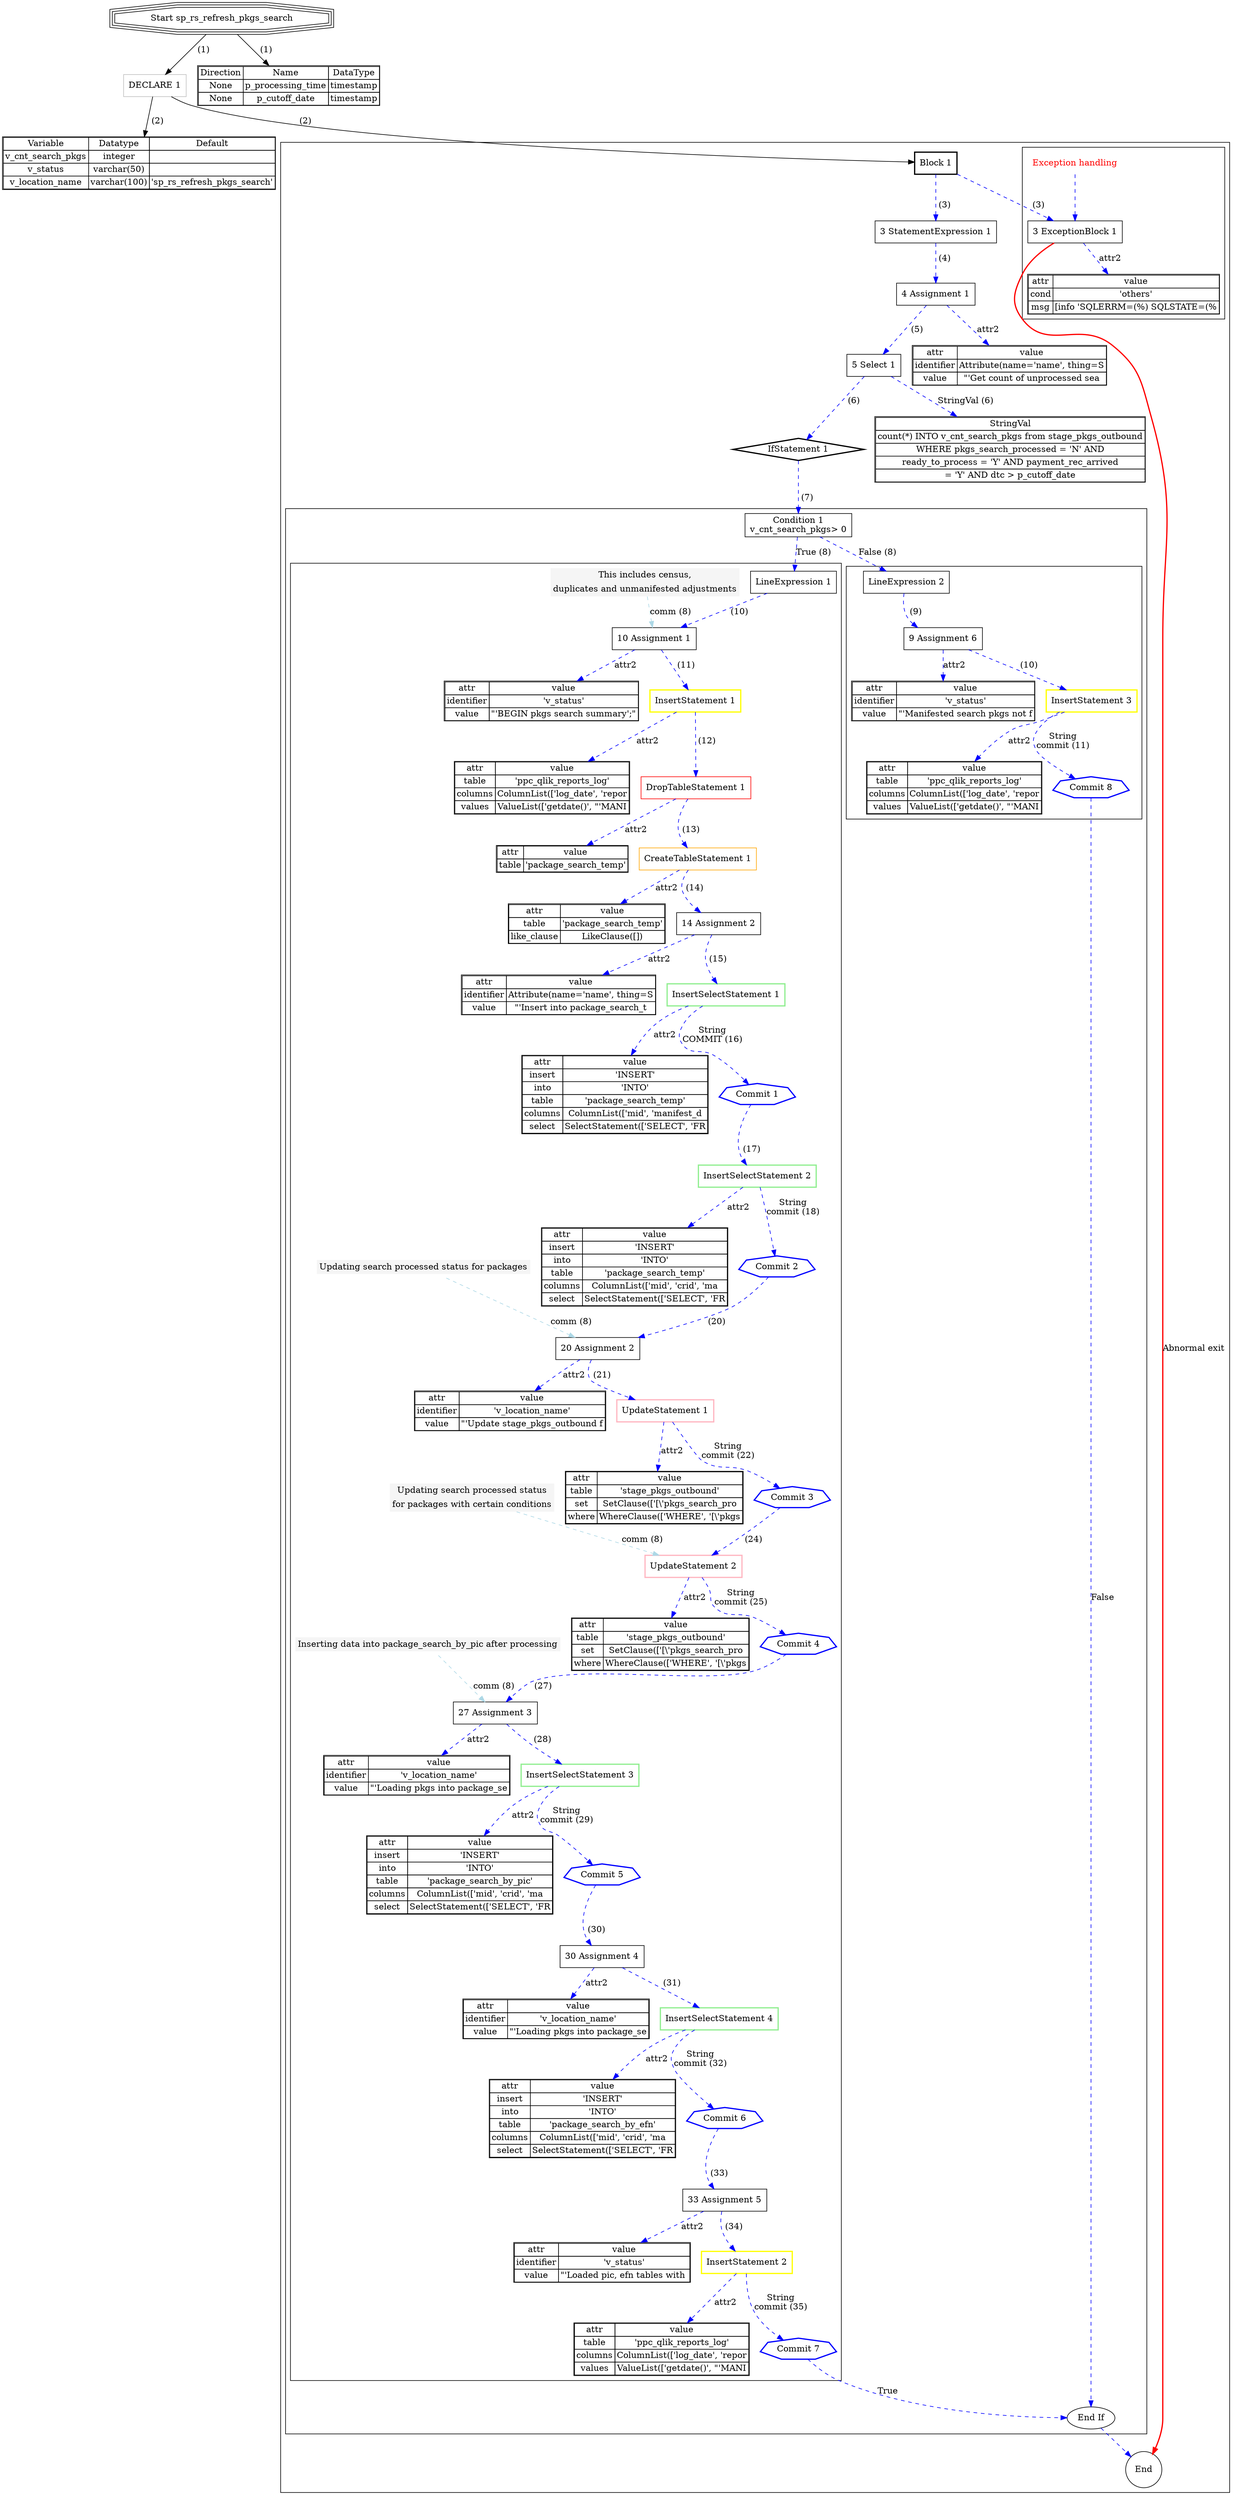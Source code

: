 

digraph G {
	rankdir=TB;
	//node [shape=box, style=rounded];
	node [color=black];



end [label="End", shape=circle];
start [label="Start sp_rs_refresh_pkgs_search", shape=tripleoctagon];
lDeclarations_0_2 [shape="box", color="gray", label="DECLARE 1" ];
lDeclarationExpression_0_3 [shape="box",label="2 DeclarationExpression 1" ];

		lDeclarationExpression_0_3 [shape=none, margin=0, label=<
			<TABLE BORDER="1" CELLBORDER="1" CELLSPACING="0">
				<TR><TD >Variable</TD><TD >Datatype</TD><TD >Default</TD></TR>
				<TR><TD >v_cnt_search_pkgs</TD><TD >integer</TD><TD ></TD></TR>
<TR><TD >v_status</TD><TD >varchar(50)</TD><TD ></TD></TR>
<TR><TD >v_location_name</TD><TD >varchar(100)</TD><TD >'sp_rs_refresh_pkgs_search'</TD></TR>
			</TABLE>
		>];
lBlock_1_7 [shape="box", style=bold, color="black", label="Block 1" ];
lStatementExpression_0_8 [shape="box",label="3 StatementExpression 1" ];
lAssignment_0_9 [shape="box",label="4 Assignment 1" ];

		TableNode_9 [shape=none, margin=0, label=<
			<TABLE BORDER="1" CELLBORDER="1" CELLSPACING="0">
				<TR><TD >attr</TD><TD>value</TD></TR>
				<TR><TD>identifier</TD><TD>Attribute(name='name', thing=S</TD></TR>
<TR><TD>value</TD><TD>"'Get count of unprocessed sea</TD></TR>
			</TABLE>
		>];
lSelect_1_10 [shape="box",label="5 Select 1" ];

		l6_StringVal_0_11 [shape=none, margin=0, label=<
			<TABLE BORDER="1" CELLBORDER="1" CELLSPACING="0">
				<TR><TD >StringVal</TD></TR>
				<TR><TD >count(*) INTO v_cnt_search_pkgs from stage_pkgs_outbound</TD></TR>
<TR><TD >WHERE pkgs_search_processed = &#39;N&#39; AND</TD></TR>
<TR><TD >ready_to_process = &#39;Y&#39; AND payment_rec_arrived</TD></TR>
<TR><TD >= &#39;Y&#39; AND dtc &gt; p_cutoff_date</TD></TR>
			</TABLE>
		>];
lIfStatement_2_12 [shape="diamond", style=bold, color="black", label="IfStatement 1" ];
lCondition_0_13 [shape="box",  color="black", label="Condition 1
v_cnt_search_pkgs> 0" ];
lLineExpression_0_14 [shape="box",  color="black", label="LineExpression 1" ];

		lComment_0_15 [shape=none, margin=0, label=<
			<TABLE BORDER="0" CELLBORDER="0" CELLSPACING="0" CELLPADDING="4" BGCOLOR="whitesmoke">
				<TR><TD >This includes census,</TD></TR>
<TR><TD >duplicates and unmanifested adjustments</TD></TR>
			</TABLE>
		>];
lAssignment_1_16 [shape="box",label="10 Assignment 1" ];

		TableNode_16 [shape=none, margin=0, label=<
			<TABLE BORDER="1" CELLBORDER="1" CELLSPACING="0">
				<TR><TD >attr</TD><TD>value</TD></TR>
				<TR><TD>identifier</TD><TD>'v_status'</TD></TR>
<TR><TD>value</TD><TD>"'BEGIN pkgs search summary';"</TD></TR>
			</TABLE>
		>];
lInsertStatement_2_17 [shape="box", style=bold, color="yellow", label="InsertStatement 1" ];

		TableNode_17 [shape=none, margin=0, label=<
			<TABLE BORDER="1" CELLBORDER="1" CELLSPACING="0">
				<TR><TD >attr</TD><TD>value</TD></TR>
				<TR><TD>table</TD><TD>'ppc_qlik_reports_log'</TD></TR>
<TR><TD>columns</TD><TD>ColumnList(['log_date', 'repor</TD></TR>
<TR><TD>values</TD><TD>ValueList(['getdate()', "'MANI</TD></TR>
			</TABLE>
		>];
lDropTableStatement_3_18 [shape="box",  color="red", label="DropTableStatement 1" ];

		TableNode_18 [shape=none, margin=0, label=<
			<TABLE BORDER="1" CELLBORDER="1" CELLSPACING="0">
				<TR><TD >attr</TD><TD>value</TD></TR>
				<TR><TD>table</TD><TD>'package_search_temp'</TD></TR>
			</TABLE>
		>];
lCreateTableStatement_4_19 [shape="box",  color="orange", label="CreateTableStatement 1" ];

		TableNode_19 [shape=none, margin=0, label=<
			<TABLE BORDER="1" CELLBORDER="1" CELLSPACING="0">
				<TR><TD >attr</TD><TD>value</TD></TR>
				<TR><TD>table</TD><TD>'package_search_temp'</TD></TR>
<TR><TD>like_clause</TD><TD>LikeClause([])</TD></TR>
			</TABLE>
		>];
lAssignment_5_20 [shape="box",label="14 Assignment 2" ];

		TableNode_20 [shape=none, margin=0, label=<
			<TABLE BORDER="1" CELLBORDER="1" CELLSPACING="0">
				<TR><TD >attr</TD><TD>value</TD></TR>
				<TR><TD>identifier</TD><TD>Attribute(name='name', thing=S</TD></TR>
<TR><TD>value</TD><TD>"'Insert into package_search_t</TD></TR>
			</TABLE>
		>];
lInsertSelectStatement_6_21 [shape="box", style=bold, color="lightgreen", label="InsertSelectStatement 1" ];

		TableNode_21 [shape=none, margin=0, label=<
			<TABLE BORDER="1" CELLBORDER="1" CELLSPACING="0">
				<TR><TD >attr</TD><TD>value</TD></TR>
				<TR><TD>insert</TD><TD>'INSERT'</TD></TR>
<TR><TD>into</TD><TD>'INTO'</TD></TR>
<TR><TD>table</TD><TD>'package_search_temp'</TD></TR>
<TR><TD>columns</TD><TD>ColumnList(['mid', 'manifest_d</TD></TR>
<TR><TD>select</TD><TD>SelectStatement(['SELECT', 'FR</TD></TR>
			</TABLE>
		>];
lCommitLiteral_7_22 [shape="septagon", style=bold, color="blue", label="Commit 1" ];
lInsertSelectStatement_8_23 [shape="box", style=bold, color="lightgreen", label="InsertSelectStatement 2" ];

		TableNode_23 [shape=none, margin=0, label=<
			<TABLE BORDER="1" CELLBORDER="1" CELLSPACING="0">
				<TR><TD >attr</TD><TD>value</TD></TR>
				<TR><TD>insert</TD><TD>'INSERT'</TD></TR>
<TR><TD>into</TD><TD>'INTO'</TD></TR>
<TR><TD>table</TD><TD>'package_search_temp'</TD></TR>
<TR><TD>columns</TD><TD>ColumnList(['mid', 'crid', 'ma</TD></TR>
<TR><TD>select</TD><TD>SelectStatement(['SELECT', 'FR</TD></TR>
			</TABLE>
		>];
lCommitLiteral_9_24 [shape="septagon", style=bold, color="blue", label="Commit 2" ];

		lComment_10_25 [shape=none, margin=0, label=<
			<TABLE BORDER="0" CELLBORDER="0" CELLSPACING="0" CELLPADDING="4" BGCOLOR="whitesmoke">
				<TR><TD >Updating search processed status for packages</TD></TR>
			</TABLE>
		>];
lAssignment_11_26 [shape="box",label="20 Assignment 2" ];

		TableNode_26 [shape=none, margin=0, label=<
			<TABLE BORDER="1" CELLBORDER="1" CELLSPACING="0">
				<TR><TD >attr</TD><TD>value</TD></TR>
				<TR><TD>identifier</TD><TD>'v_location_name'</TD></TR>
<TR><TD>value</TD><TD>"'Update stage_pkgs_outbound f</TD></TR>
			</TABLE>
		>];
lUpdateStatement_12_27 [shape="box", style=bold, color="lightpink", label="UpdateStatement 1" ];

		TableNode_27 [shape=none, margin=0, label=<
			<TABLE BORDER="1" CELLBORDER="1" CELLSPACING="0">
				<TR><TD >attr</TD><TD>value</TD></TR>
				<TR><TD>table</TD><TD>'stage_pkgs_outbound'</TD></TR>
<TR><TD>set</TD><TD>SetClause(['[\'pkgs_search_pro</TD></TR>
<TR><TD>where</TD><TD>WhereClause(['WHERE', '[\'pkgs</TD></TR>
			</TABLE>
		>];
lCommitLiteral_13_28 [shape="septagon", style=bold, color="blue", label="Commit 3" ];

		lComment_14_29 [shape=none, margin=0, label=<
			<TABLE BORDER="0" CELLBORDER="0" CELLSPACING="0" CELLPADDING="4" BGCOLOR="whitesmoke">
				<TR><TD >Updating search processed status</TD></TR>
<TR><TD >for packages with certain conditions</TD></TR>
			</TABLE>
		>];
lUpdateStatement_15_30 [shape="box", style=bold, color="lightpink", label="UpdateStatement 2" ];

		TableNode_30 [shape=none, margin=0, label=<
			<TABLE BORDER="1" CELLBORDER="1" CELLSPACING="0">
				<TR><TD >attr</TD><TD>value</TD></TR>
				<TR><TD>table</TD><TD>'stage_pkgs_outbound'</TD></TR>
<TR><TD>set</TD><TD>SetClause(['[\'pkgs_search_pro</TD></TR>
<TR><TD>where</TD><TD>WhereClause(['WHERE', '[\'pkgs</TD></TR>
			</TABLE>
		>];
lCommitLiteral_16_31 [shape="septagon", style=bold, color="blue", label="Commit 4" ];

		lComment_17_32 [shape=none, margin=0, label=<
			<TABLE BORDER="0" CELLBORDER="0" CELLSPACING="0" CELLPADDING="4" BGCOLOR="whitesmoke">
				<TR><TD >Inserting data into package_search_by_pic after processing</TD></TR>
			</TABLE>
		>];
lAssignment_18_33 [shape="box",label="27 Assignment 3" ];

		TableNode_33 [shape=none, margin=0, label=<
			<TABLE BORDER="1" CELLBORDER="1" CELLSPACING="0">
				<TR><TD >attr</TD><TD>value</TD></TR>
				<TR><TD>identifier</TD><TD>'v_location_name'</TD></TR>
<TR><TD>value</TD><TD>"'Loading pkgs into package_se</TD></TR>
			</TABLE>
		>];
lInsertSelectStatement_19_34 [shape="box", style=bold, color="lightgreen", label="InsertSelectStatement 3" ];

		TableNode_34 [shape=none, margin=0, label=<
			<TABLE BORDER="1" CELLBORDER="1" CELLSPACING="0">
				<TR><TD >attr</TD><TD>value</TD></TR>
				<TR><TD>insert</TD><TD>'INSERT'</TD></TR>
<TR><TD>into</TD><TD>'INTO'</TD></TR>
<TR><TD>table</TD><TD>'package_search_by_pic'</TD></TR>
<TR><TD>columns</TD><TD>ColumnList(['mid', 'crid', 'ma</TD></TR>
<TR><TD>select</TD><TD>SelectStatement(['SELECT', 'FR</TD></TR>
			</TABLE>
		>];
lCommitLiteral_20_35 [shape="septagon", style=bold, color="blue", label="Commit 5" ];
lAssignment_21_36 [shape="box",label="30 Assignment 4" ];

		TableNode_36 [shape=none, margin=0, label=<
			<TABLE BORDER="1" CELLBORDER="1" CELLSPACING="0">
				<TR><TD >attr</TD><TD>value</TD></TR>
				<TR><TD>identifier</TD><TD>'v_location_name'</TD></TR>
<TR><TD>value</TD><TD>"'Loading pkgs into package_se</TD></TR>
			</TABLE>
		>];
lInsertSelectStatement_22_37 [shape="box", style=bold, color="lightgreen", label="InsertSelectStatement 4" ];

		TableNode_37 [shape=none, margin=0, label=<
			<TABLE BORDER="1" CELLBORDER="1" CELLSPACING="0">
				<TR><TD >attr</TD><TD>value</TD></TR>
				<TR><TD>insert</TD><TD>'INSERT'</TD></TR>
<TR><TD>into</TD><TD>'INTO'</TD></TR>
<TR><TD>table</TD><TD>'package_search_by_efn'</TD></TR>
<TR><TD>columns</TD><TD>ColumnList(['mid', 'crid', 'ma</TD></TR>
<TR><TD>select</TD><TD>SelectStatement(['SELECT', 'FR</TD></TR>
			</TABLE>
		>];
lCommitLiteral_23_38 [shape="septagon", style=bold, color="blue", label="Commit 6" ];
lAssignment_24_39 [shape="box",label="33 Assignment 5" ];

		TableNode_39 [shape=none, margin=0, label=<
			<TABLE BORDER="1" CELLBORDER="1" CELLSPACING="0">
				<TR><TD >attr</TD><TD>value</TD></TR>
				<TR><TD>identifier</TD><TD>'v_status'</TD></TR>
<TR><TD>value</TD><TD>"'Loaded pic, efn tables with </TD></TR>
			</TABLE>
		>];
lInsertStatement_25_40 [shape="box", style=bold, color="yellow", label="InsertStatement 2" ];

		TableNode_40 [shape=none, margin=0, label=<
			<TABLE BORDER="1" CELLBORDER="1" CELLSPACING="0">
				<TR><TD >attr</TD><TD>value</TD></TR>
				<TR><TD>table</TD><TD>'ppc_qlik_reports_log'</TD></TR>
<TR><TD>columns</TD><TD>ColumnList(['log_date', 'repor</TD></TR>
<TR><TD>values</TD><TD>ValueList(['getdate()', "'MANI</TD></TR>
			</TABLE>
		>];
lCommitLiteral_26_41 [shape="septagon", style=bold, color="blue", label="Commit 7" ];
lLineExpression_1_42 [shape="box",  color="black", label="LineExpression 2" ];
lAssignment_0_43 [shape="box",label="9 Assignment 6" ];

		TableNode_43 [shape=none, margin=0, label=<
			<TABLE BORDER="1" CELLBORDER="1" CELLSPACING="0">
				<TR><TD >attr</TD><TD>value</TD></TR>
				<TR><TD>identifier</TD><TD>'v_status'</TD></TR>
<TR><TD>value</TD><TD>"'Manifested search pkgs not f</TD></TR>
			</TABLE>
		>];
lInsertStatement_1_44 [shape="box", style=bold, color="yellow", label="InsertStatement 3" ];

		TableNode_44 [shape=none, margin=0, label=<
			<TABLE BORDER="1" CELLBORDER="1" CELLSPACING="0">
				<TR><TD >attr</TD><TD>value</TD></TR>
				<TR><TD>table</TD><TD>'ppc_qlik_reports_log'</TD></TR>
<TR><TD>columns</TD><TD>ColumnList(['log_date', 'repor</TD></TR>
<TR><TD>values</TD><TD>ValueList(['getdate()', "'MANI</TD></TR>
			</TABLE>
		>];
lCommitLiteral_2_45 [shape="septagon", style=bold, color="blue", label="Commit 8" ];
end_if_12 [shape="ellipse",  color="black", label="End If" ];
lExceptionBlock_1_46 [shape="box",label="3 ExceptionBlock 1" ];

		TableNode_46 [shape=none, margin=0, label=<
			<TABLE BORDER="1" CELLBORDER="1" CELLSPACING="0">
				<TR><TD >attr</TD><TD>value</TD></TR>
				<TR><TD>cond</TD><TD>'others'</TD></TR>
<TR><TD>msg</TD><TD>[info 'SQLERRM=(%) SQLSTATE=(%</TD></TR>
			</TABLE>
		>];
note [label="Exception handling", shape=none, fontsize=14, fontcolor=red];
lParameters_3_48 [shape="box",label="1 Parameters 1" ];

		lParameters_3_48 [shape=none, margin=0, label=<
			<TABLE BORDER="1" CELLBORDER="1" CELLSPACING="0">
				<TR><TD >Direction</TD><TD >Name</TD><TD >DataType</TD></TR>
				<TR><TD >None</TD><TD >p_processing_time</TD><TD >timestamp</TD></TR>
<TR><TD >None</TD><TD >p_cutoff_date</TD><TD >timestamp</TD></TR>
			</TABLE>
		>];

// LINKS

start -> lDeclarations_0_2[label=" (1) " ];
lDeclarations_0_2 -> lDeclarationExpression_0_3[label=" (2) " ];
lDeclarations_0_2 -> lBlock_1_7[label=" (2) " ];

		subgraph Cluster_lBlock_1_7{
		edge [color=blue, style=dashed];
		node [color=lightblue, style=filled];
		
lBlock_1_7 -> lStatementExpression_0_8[label=" (3) " ];
lStatementExpression_0_8 -> lAssignment_0_9[label=" (4) " ];
lAssignment_0_9 -> TableNode_9[label="attr2" ];
lAssignment_0_9 -> lSelect_1_10[label=" (5) " ];
lSelect_1_10 -> l6_StringVal_0_11[label="StringVal (6)" ];
lSelect_1_10 -> lIfStatement_2_12[label=" (6) " ];
lIfStatement_2_12 -> lCondition_0_13[label=" (7) " ];

		subgraph Cluster_O{
		edge [color=blue, style=dashed];
		node [color=lightblue, style=filled];
		
lCondition_0_13 -> lLineExpression_0_14[label="True (8) " ];

		subgraph Cluster_lLineExpression_0_14{
		edge [color=blue, style=dashed];
		node [color=lightblue, style=filled];
		
lLineExpression_0_14 -> lAssignment_1_16[label=" (10) " ];
lAssignment_1_16 -> TableNode_16[label="attr2" ];
lComment_0_15 -> lAssignment_1_16[label="comm (8) " style=dashed color="lightblue"];
lAssignment_1_16 -> lInsertStatement_2_17[label=" (11) " ];
lInsertStatement_2_17 -> TableNode_17[label="attr2" ];
lInsertStatement_2_17 -> lDropTableStatement_3_18[label=" (12) " ];
lDropTableStatement_3_18 -> TableNode_18[label="attr2" ];
lDropTableStatement_3_18 -> lCreateTableStatement_4_19[label=" (13) " ];
lCreateTableStatement_4_19 -> TableNode_19[label="attr2" ];
lCreateTableStatement_4_19 -> lAssignment_5_20[label=" (14) " ];
lAssignment_5_20 -> TableNode_20[label="attr2" ];
lAssignment_5_20 -> lInsertSelectStatement_6_21[label=" (15) " ];
lInsertSelectStatement_6_21 -> TableNode_21[label="attr2" ];
lInsertSelectStatement_6_21 -> lCommitLiteral_7_22[label="String
COMMIT (16)" ];
lCommitLiteral_7_22 -> lInsertSelectStatement_8_23[label=" (17) " ];
lInsertSelectStatement_8_23 -> TableNode_23[label="attr2" ];
lInsertSelectStatement_8_23 -> lCommitLiteral_9_24[label="String
commit (18)" ];
lCommitLiteral_9_24 -> lAssignment_11_26[label=" (20) " ];
lAssignment_11_26 -> TableNode_26[label="attr2" ];
lComment_10_25 -> lAssignment_11_26[label="comm (8) " style=dashed color="lightblue"];
lAssignment_11_26 -> lUpdateStatement_12_27[label=" (21) " ];
lUpdateStatement_12_27 -> TableNode_27[label="attr2" ];
lUpdateStatement_12_27 -> lCommitLiteral_13_28[label="String
commit (22)" ];
lCommitLiteral_13_28 -> lUpdateStatement_15_30[label=" (24) " ];
lUpdateStatement_15_30 -> TableNode_30[label="attr2" ];
lComment_14_29 -> lUpdateStatement_15_30[label="comm (8) " style=dashed color="lightblue"];
lUpdateStatement_15_30 -> lCommitLiteral_16_31[label="String
commit (25)" ];
lCommitLiteral_16_31 -> lAssignment_18_33[label=" (27) " ];
lAssignment_18_33 -> TableNode_33[label="attr2" ];
lComment_17_32 -> lAssignment_18_33[label="comm (8) " style=dashed color="lightblue"];
lAssignment_18_33 -> lInsertSelectStatement_19_34[label=" (28) " ];
lInsertSelectStatement_19_34 -> TableNode_34[label="attr2" ];
lInsertSelectStatement_19_34 -> lCommitLiteral_20_35[label="String
commit (29)" ];
lCommitLiteral_20_35 -> lAssignment_21_36[label=" (30) " ];
lAssignment_21_36 -> TableNode_36[label="attr2" ];
lAssignment_21_36 -> lInsertSelectStatement_22_37[label=" (31) " ];
lInsertSelectStatement_22_37 -> TableNode_37[label="attr2" ];
lInsertSelectStatement_22_37 -> lCommitLiteral_23_38[label="String
commit (32)" ];
lCommitLiteral_23_38 -> lAssignment_24_39[label=" (33) " ];
lAssignment_24_39 -> TableNode_39[label="attr2" ];
lAssignment_24_39 -> lInsertStatement_25_40[label=" (34) " ];
lInsertStatement_25_40 -> TableNode_40[label="attr2" ];
lInsertStatement_25_40 -> lCommitLiteral_26_41[label="String
commit (35)" ];

		}
lCondition_0_13 -> lLineExpression_1_42[label="False (8) " ];

		subgraph Cluster_lLineExpression_1_42{
		edge [color=blue, style=dashed];
		node [color=lightblue, style=filled];
		
lLineExpression_1_42 -> lAssignment_0_43[label=" (9) " ];
lAssignment_0_43 -> TableNode_43[label="attr2" ];
lAssignment_0_43 -> lInsertStatement_1_44[label=" (10) " ];
lInsertStatement_1_44 -> TableNode_44[label="attr2" ];
lInsertStatement_1_44 -> lCommitLiteral_2_45[label="String
commit (11)" ];

		}
lCommitLiteral_26_41 -> end_if_12[label="True" ];
lCommitLiteral_2_45 -> end_if_12[label="False" ];

		}
end_if_12 -> end;
lBlock_1_7 -> lExceptionBlock_1_46[label=" (3) " ];
lExceptionBlock_1_46 -> end[label="Abnormal exit"  style=dashed color=red style=bold];

		subgraph Cluster_lExceptionBlock_1_46{
		edge [color=blue, style=dashed];
		node [color=lightblue, style=filled];
		
note -> lExceptionBlock_1_46 [ weight=1000]
lExceptionBlock_1_46 -> TableNode_46[label="attr2" ];

		}

		}
start -> lParameters_3_48[label=" (1) " ];




}

